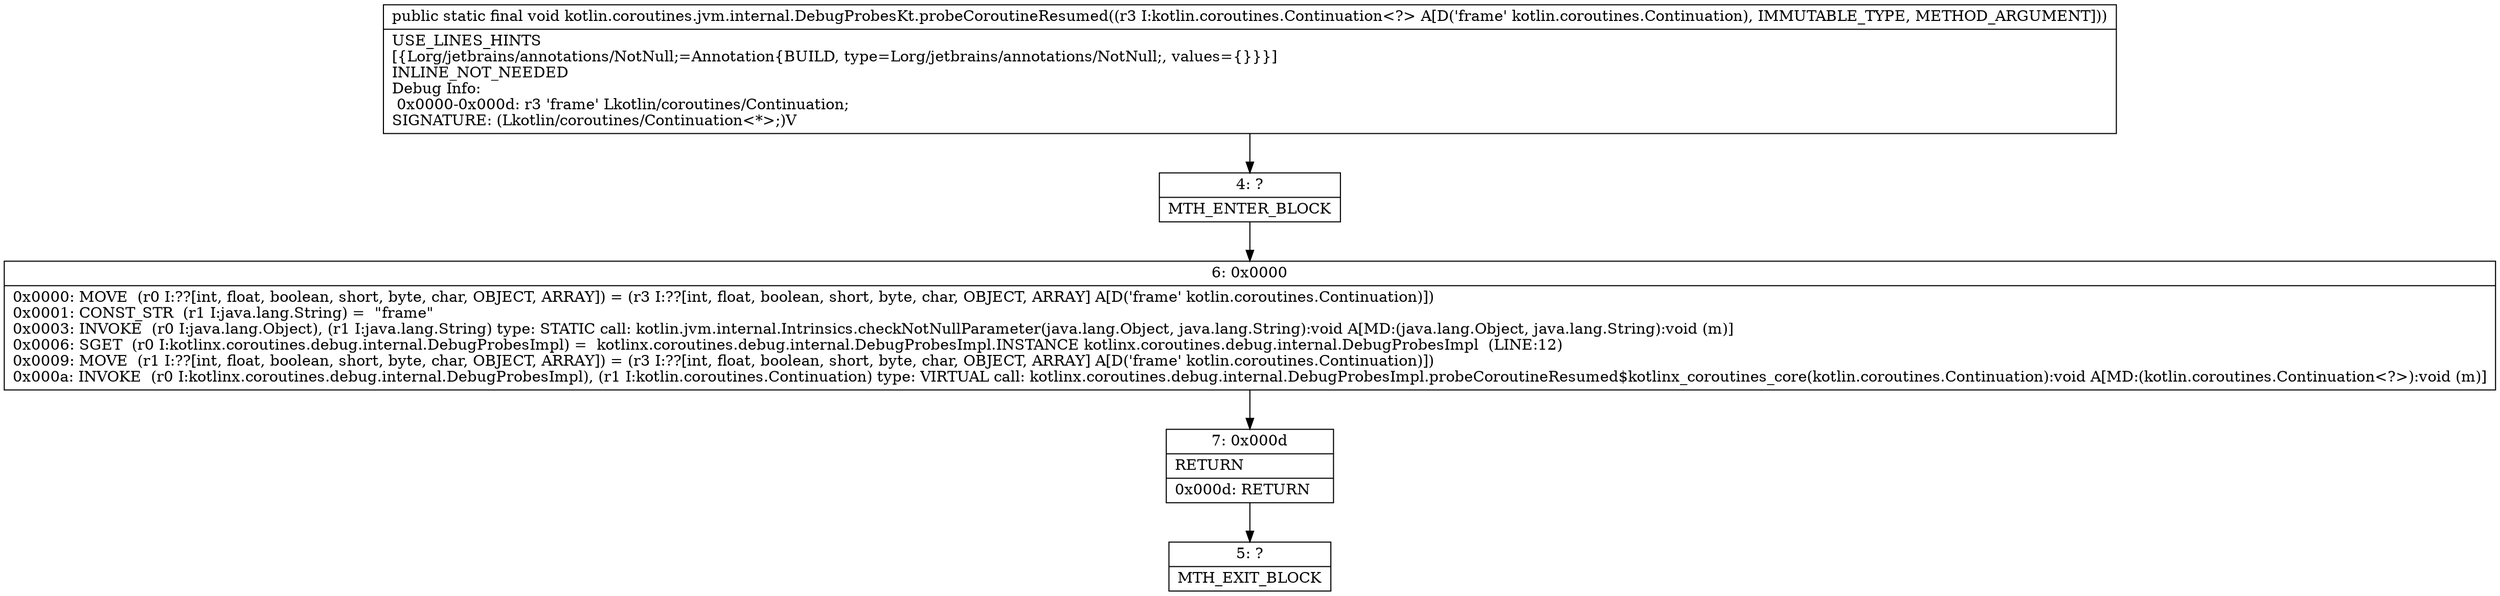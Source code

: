 digraph "CFG forkotlin.coroutines.jvm.internal.DebugProbesKt.probeCoroutineResumed(Lkotlin\/coroutines\/Continuation;)V" {
Node_4 [shape=record,label="{4\:\ ?|MTH_ENTER_BLOCK\l}"];
Node_6 [shape=record,label="{6\:\ 0x0000|0x0000: MOVE  (r0 I:??[int, float, boolean, short, byte, char, OBJECT, ARRAY]) = (r3 I:??[int, float, boolean, short, byte, char, OBJECT, ARRAY] A[D('frame' kotlin.coroutines.Continuation)]) \l0x0001: CONST_STR  (r1 I:java.lang.String) =  \"frame\" \l0x0003: INVOKE  (r0 I:java.lang.Object), (r1 I:java.lang.String) type: STATIC call: kotlin.jvm.internal.Intrinsics.checkNotNullParameter(java.lang.Object, java.lang.String):void A[MD:(java.lang.Object, java.lang.String):void (m)]\l0x0006: SGET  (r0 I:kotlinx.coroutines.debug.internal.DebugProbesImpl) =  kotlinx.coroutines.debug.internal.DebugProbesImpl.INSTANCE kotlinx.coroutines.debug.internal.DebugProbesImpl  (LINE:12)\l0x0009: MOVE  (r1 I:??[int, float, boolean, short, byte, char, OBJECT, ARRAY]) = (r3 I:??[int, float, boolean, short, byte, char, OBJECT, ARRAY] A[D('frame' kotlin.coroutines.Continuation)]) \l0x000a: INVOKE  (r0 I:kotlinx.coroutines.debug.internal.DebugProbesImpl), (r1 I:kotlin.coroutines.Continuation) type: VIRTUAL call: kotlinx.coroutines.debug.internal.DebugProbesImpl.probeCoroutineResumed$kotlinx_coroutines_core(kotlin.coroutines.Continuation):void A[MD:(kotlin.coroutines.Continuation\<?\>):void (m)]\l}"];
Node_7 [shape=record,label="{7\:\ 0x000d|RETURN\l|0x000d: RETURN   \l}"];
Node_5 [shape=record,label="{5\:\ ?|MTH_EXIT_BLOCK\l}"];
MethodNode[shape=record,label="{public static final void kotlin.coroutines.jvm.internal.DebugProbesKt.probeCoroutineResumed((r3 I:kotlin.coroutines.Continuation\<?\> A[D('frame' kotlin.coroutines.Continuation), IMMUTABLE_TYPE, METHOD_ARGUMENT]))  | USE_LINES_HINTS\l[\{Lorg\/jetbrains\/annotations\/NotNull;=Annotation\{BUILD, type=Lorg\/jetbrains\/annotations\/NotNull;, values=\{\}\}\}]\lINLINE_NOT_NEEDED\lDebug Info:\l  0x0000\-0x000d: r3 'frame' Lkotlin\/coroutines\/Continuation;\lSIGNATURE: (Lkotlin\/coroutines\/Continuation\<*\>;)V\l}"];
MethodNode -> Node_4;Node_4 -> Node_6;
Node_6 -> Node_7;
Node_7 -> Node_5;
}


